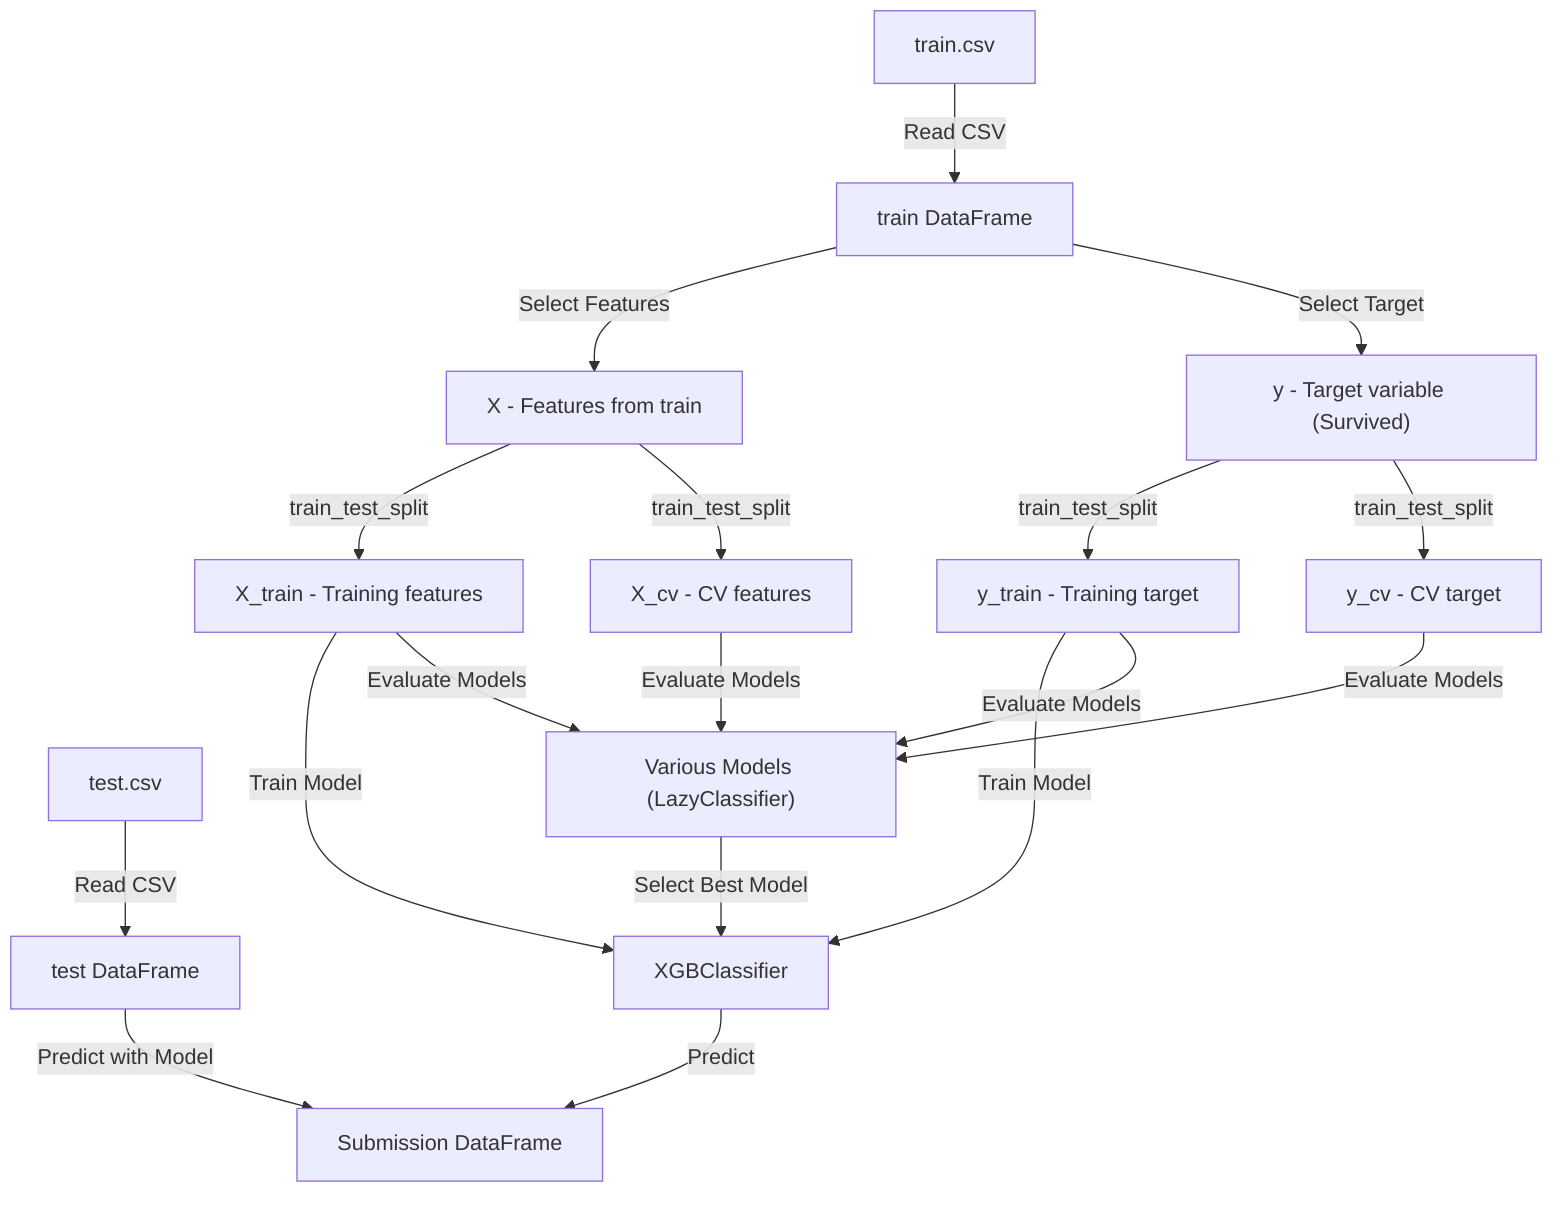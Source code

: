 flowchart TD
    %% Data Sources
    train_csv["train.csv"]
    test_csv["test.csv"]

    %% Data preparation
    train["train DataFrame"]
    test["test DataFrame"]
    X["X - Features from train"]
    y["y - Target variable (Survived)"]
    X_train["X_train - Training features"]
    X_cv["X_cv - CV features"]
    y_train["y_train - Training target"]
    y_cv["y_cv - CV target"]

    %% ML Models
    model_XGB["XGBClassifier"]
    models["Various Models (LazyClassifier)"]

    %% Output
    submission["Submission DataFrame"]

    %% Flow
    train_csv --> |"Read CSV"| train
    test_csv --> |"Read CSV"| test
    train --> |"Select Features"| X
    train --> |"Select Target"| y
    X --> |"train_test_split"| X_train
    X --> |"train_test_split"| X_cv
    y --> |"train_test_split"| y_train
    y --> |"train_test_split"| y_cv
    X_train --> |"Train Model"| model_XGB
    y_train --> |"Train Model"| model_XGB
    X_train --> |"Evaluate Models"| models
    X_cv --> |"Evaluate Models"| models
    y_train --> |"Evaluate Models"| models
    y_cv --> |"Evaluate Models"| models
    models --> |"Select Best Model"| model_XGB
    test --> |"Predict with Model"| submission
    model_XGB --> |"Predict"| submission